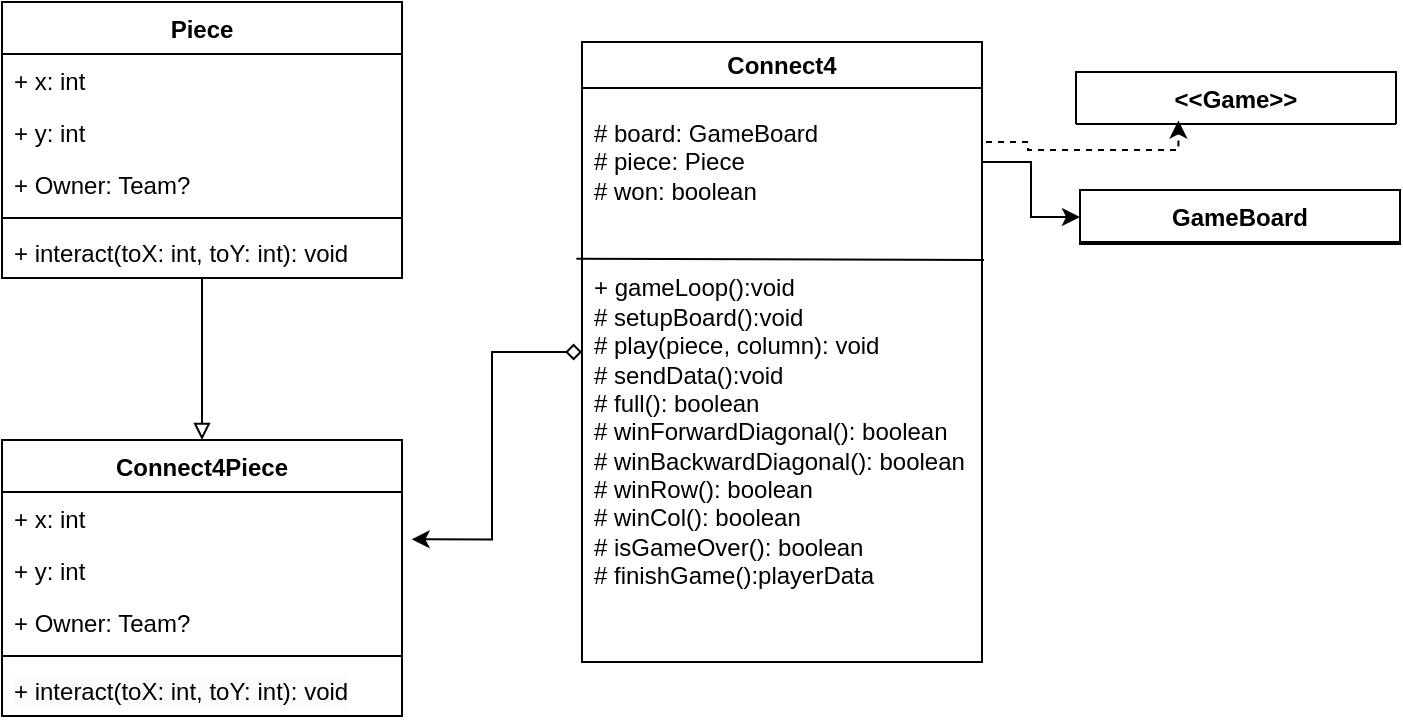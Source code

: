 <mxfile version="26.1.0">
  <diagram name="Page-1" id="iRJKG05oa6qJB1jUG2PJ">
    <mxGraphModel dx="1050" dy="569" grid="0" gridSize="10" guides="1" tooltips="1" connect="1" arrows="1" fold="1" page="1" pageScale="1" pageWidth="850" pageHeight="1100" background="#ffffff" math="0" shadow="0">
      <root>
        <mxCell id="0" />
        <mxCell id="1" parent="0" />
        <mxCell id="XIQzCN5J2Q6xTk-ObfVY-5" value="Connect4" style="swimlane;whiteSpace=wrap;html=1;glass=0;swimlaneLine=1;startSize=23;" parent="1" vertex="1">
          <mxGeometry x="375" y="223" width="200" height="310" as="geometry" />
        </mxCell>
        <mxCell id="XIQzCN5J2Q6xTk-ObfVY-9" value="" style="endArrow=none;html=1;rounded=0;exitX=0.021;exitY=0.88;exitDx=0;exitDy=0;exitPerimeter=0;" parent="XIQzCN5J2Q6xTk-ObfVY-5" edge="1">
          <mxGeometry width="50" height="50" relative="1" as="geometry">
            <mxPoint x="-2.8" y="108.4" as="sourcePoint" />
            <mxPoint x="201" y="109" as="targetPoint" />
          </mxGeometry>
        </mxCell>
        <mxCell id="XIQzCN5J2Q6xTk-ObfVY-6" value="&lt;div&gt;&lt;br&gt;&lt;/div&gt;# board: GameBoard&lt;div&gt;&lt;span style=&quot;background-color: transparent; color: light-dark(rgb(0, 0, 0), rgb(255, 255, 255));&quot;&gt;# piece: Piece&lt;/span&gt;&lt;/div&gt;&lt;div&gt;&lt;span style=&quot;background-color: transparent; color: light-dark(rgb(0, 0, 0), rgb(255, 255, 255));&quot;&gt;# won: boolean&lt;/span&gt;&lt;/div&gt;&lt;div&gt;&lt;div&gt;&lt;br&gt;&lt;/div&gt;&lt;/div&gt;" style="text;align=left;verticalAlign=middle;spacingLeft=4;spacingRight=4;overflow=hidden;points=[[0,0.5],[1,0.5]];portConstraint=eastwest;rotatable=0;whiteSpace=wrap;html=1;" parent="XIQzCN5J2Q6xTk-ObfVY-5" vertex="1">
          <mxGeometry y="10" width="200" height="100" as="geometry" />
        </mxCell>
        <mxCell id="XIQzCN5J2Q6xTk-ObfVY-13" value="&lt;span style=&quot;background-color: transparent; color: light-dark(rgb(0, 0, 0), rgb(255, 255, 255));&quot;&gt;+ gameLoop():void&lt;/span&gt;&lt;br&gt;&lt;span style=&quot;background-color: transparent; color: light-dark(rgb(0, 0, 0), rgb(255, 255, 255));&quot;&gt;# setupBoard():void&lt;/span&gt;&lt;br&gt;&lt;span style=&quot;background-color: transparent; color: light-dark(rgb(0, 0, 0), rgb(255, 255, 255));&quot;&gt;# play(piece, column): void&lt;/span&gt;&lt;div&gt;# sendData():void&lt;br&gt;&lt;span style=&quot;background-color: transparent; color: light-dark(rgb(0, 0, 0), rgb(255, 255, 255));&quot;&gt;# full(): boolean&lt;/span&gt;&lt;br&gt;&lt;span style=&quot;background-color: transparent; color: light-dark(rgb(0, 0, 0), rgb(255, 255, 255));&quot;&gt;# winForwardDiagonal(): boolean&lt;/span&gt;&lt;br&gt;&lt;span style=&quot;background-color: transparent; color: light-dark(rgb(0, 0, 0), rgb(255, 255, 255));&quot;&gt;# winBackwardDiagonal(): boolean&lt;/span&gt;&lt;br&gt;&lt;span style=&quot;background-color: transparent; color: light-dark(rgb(0, 0, 0), rgb(255, 255, 255));&quot;&gt;# winRow(): boolean&lt;/span&gt;&lt;br&gt;&lt;span style=&quot;background-color: transparent; color: light-dark(rgb(0, 0, 0), rgb(255, 255, 255));&quot;&gt;# winCol(): boolean&lt;/span&gt;&lt;br&gt;&lt;span style=&quot;background-color: transparent; color: light-dark(rgb(0, 0, 0), rgb(255, 255, 255));&quot;&gt;# isGameOver(): boolean&lt;/span&gt;&lt;br&gt;&lt;span style=&quot;background-color: transparent; color: light-dark(rgb(0, 0, 0), rgb(255, 255, 255));&quot;&gt;# finishGame():playerData&lt;/span&gt;&lt;/div&gt;" style="text;strokeColor=none;fillColor=none;align=left;verticalAlign=middle;spacingLeft=4;spacingRight=4;overflow=hidden;points=[[0,0.5],[1,0.5]];portConstraint=eastwest;rotatable=0;whiteSpace=wrap;html=1;" parent="XIQzCN5J2Q6xTk-ObfVY-5" vertex="1">
          <mxGeometry y="110" width="200" height="170" as="geometry" />
        </mxCell>
        <mxCell id="XIQzCN5J2Q6xTk-ObfVY-32" style="edgeStyle=orthogonalEdgeStyle;rounded=0;orthogonalLoop=1;jettySize=auto;html=1;entryX=0.5;entryY=0;entryDx=0;entryDy=0;endArrow=block;endFill=0;" parent="1" source="XIQzCN5J2Q6xTk-ObfVY-17" target="XIQzCN5J2Q6xTk-ObfVY-24" edge="1">
          <mxGeometry relative="1" as="geometry" />
        </mxCell>
        <mxCell id="XIQzCN5J2Q6xTk-ObfVY-17" value="Piece" style="swimlane;fontStyle=1;align=center;verticalAlign=top;childLayout=stackLayout;horizontal=1;startSize=26;horizontalStack=0;resizeParent=1;resizeParentMax=0;resizeLast=0;collapsible=1;marginBottom=0;whiteSpace=wrap;html=1;" parent="1" vertex="1">
          <mxGeometry x="85" y="203" width="200" height="138" as="geometry" />
        </mxCell>
        <mxCell id="XIQzCN5J2Q6xTk-ObfVY-18" value="+ x: int" style="text;strokeColor=none;fillColor=none;align=left;verticalAlign=top;spacingLeft=4;spacingRight=4;overflow=hidden;rotatable=0;points=[[0,0.5],[1,0.5]];portConstraint=eastwest;whiteSpace=wrap;html=1;" parent="XIQzCN5J2Q6xTk-ObfVY-17" vertex="1">
          <mxGeometry y="26" width="200" height="26" as="geometry" />
        </mxCell>
        <mxCell id="XIQzCN5J2Q6xTk-ObfVY-19" value="+ y: int" style="text;strokeColor=none;fillColor=none;align=left;verticalAlign=top;spacingLeft=4;spacingRight=4;overflow=hidden;rotatable=0;points=[[0,0.5],[1,0.5]];portConstraint=eastwest;whiteSpace=wrap;html=1;" parent="XIQzCN5J2Q6xTk-ObfVY-17" vertex="1">
          <mxGeometry y="52" width="200" height="26" as="geometry" />
        </mxCell>
        <mxCell id="XIQzCN5J2Q6xTk-ObfVY-20" value="+ Owner: Team?" style="text;strokeColor=none;fillColor=none;align=left;verticalAlign=top;spacingLeft=4;spacingRight=4;overflow=hidden;rotatable=0;points=[[0,0.5],[1,0.5]];portConstraint=eastwest;whiteSpace=wrap;html=1;" parent="XIQzCN5J2Q6xTk-ObfVY-17" vertex="1">
          <mxGeometry y="78" width="200" height="26" as="geometry" />
        </mxCell>
        <mxCell id="XIQzCN5J2Q6xTk-ObfVY-21" value="" style="line;strokeWidth=1;fillColor=none;align=left;verticalAlign=middle;spacingTop=-1;spacingLeft=3;spacingRight=3;rotatable=0;labelPosition=right;points=[];portConstraint=eastwest;strokeColor=inherit;" parent="XIQzCN5J2Q6xTk-ObfVY-17" vertex="1">
          <mxGeometry y="104" width="200" height="8" as="geometry" />
        </mxCell>
        <mxCell id="XIQzCN5J2Q6xTk-ObfVY-22" value="+ interact(toX: int, toY: int): void" style="text;strokeColor=none;fillColor=none;align=left;verticalAlign=top;spacingLeft=4;spacingRight=4;overflow=hidden;rotatable=0;points=[[0,0.5],[1,0.5]];portConstraint=eastwest;whiteSpace=wrap;html=1;" parent="XIQzCN5J2Q6xTk-ObfVY-17" vertex="1">
          <mxGeometry y="112" width="200" height="26" as="geometry" />
        </mxCell>
        <mxCell id="XIQzCN5J2Q6xTk-ObfVY-24" value="Connect4Piece" style="swimlane;fontStyle=1;align=center;verticalAlign=top;childLayout=stackLayout;horizontal=1;startSize=26;horizontalStack=0;resizeParent=1;resizeParentMax=0;resizeLast=0;collapsible=1;marginBottom=0;whiteSpace=wrap;html=1;" parent="1" vertex="1">
          <mxGeometry x="85" y="422" width="200" height="138" as="geometry" />
        </mxCell>
        <mxCell id="XIQzCN5J2Q6xTk-ObfVY-25" value="+ x: int" style="text;strokeColor=none;fillColor=none;align=left;verticalAlign=top;spacingLeft=4;spacingRight=4;overflow=hidden;rotatable=0;points=[[0,0.5],[1,0.5]];portConstraint=eastwest;whiteSpace=wrap;html=1;" parent="XIQzCN5J2Q6xTk-ObfVY-24" vertex="1">
          <mxGeometry y="26" width="200" height="26" as="geometry" />
        </mxCell>
        <mxCell id="XIQzCN5J2Q6xTk-ObfVY-26" value="+ y: int" style="text;strokeColor=none;fillColor=none;align=left;verticalAlign=top;spacingLeft=4;spacingRight=4;overflow=hidden;rotatable=0;points=[[0,0.5],[1,0.5]];portConstraint=eastwest;whiteSpace=wrap;html=1;" parent="XIQzCN5J2Q6xTk-ObfVY-24" vertex="1">
          <mxGeometry y="52" width="200" height="26" as="geometry" />
        </mxCell>
        <mxCell id="XIQzCN5J2Q6xTk-ObfVY-27" value="+ Owner: Team?" style="text;strokeColor=none;fillColor=none;align=left;verticalAlign=top;spacingLeft=4;spacingRight=4;overflow=hidden;rotatable=0;points=[[0,0.5],[1,0.5]];portConstraint=eastwest;whiteSpace=wrap;html=1;" parent="XIQzCN5J2Q6xTk-ObfVY-24" vertex="1">
          <mxGeometry y="78" width="200" height="26" as="geometry" />
        </mxCell>
        <mxCell id="XIQzCN5J2Q6xTk-ObfVY-28" value="" style="line;strokeWidth=1;fillColor=none;align=left;verticalAlign=middle;spacingTop=-1;spacingLeft=3;spacingRight=3;rotatable=0;labelPosition=right;points=[];portConstraint=eastwest;strokeColor=inherit;" parent="XIQzCN5J2Q6xTk-ObfVY-24" vertex="1">
          <mxGeometry y="104" width="200" height="8" as="geometry" />
        </mxCell>
        <mxCell id="XIQzCN5J2Q6xTk-ObfVY-29" value="&lt;span style=&quot;color: rgb(0, 0, 0); font-family: Helvetica; font-size: 12px; font-style: normal; font-variant-ligatures: normal; font-variant-caps: normal; font-weight: 400; letter-spacing: normal; orphans: 2; text-align: left; text-indent: 0px; text-transform: none; widows: 2; word-spacing: 0px; -webkit-text-stroke-width: 0px; white-space: normal; background-color: rgb(251, 251, 251); text-decoration-thickness: initial; text-decoration-style: initial; text-decoration-color: initial; float: none; display: inline !important;&quot;&gt;+ interact(toX: int, toY: int): void&lt;/span&gt;&lt;br style=&quot;forced-color-adjust: none; color: rgb(0, 0, 0); font-family: Helvetica; font-size: 12px; font-style: normal; font-variant-ligatures: normal; font-variant-caps: normal; font-weight: 400; letter-spacing: normal; orphans: 2; text-align: left; text-indent: 0px; text-transform: none; widows: 2; word-spacing: 0px; -webkit-text-stroke-width: 0px; white-space: normal; background-color: rgb(251, 251, 251); text-decoration-thickness: initial; text-decoration-style: initial; text-decoration-color: initial;&quot;&gt;&lt;div&gt;&lt;br/&gt;&lt;/div&gt;" style="text;strokeColor=none;fillColor=none;align=left;verticalAlign=top;spacingLeft=4;spacingRight=4;overflow=hidden;rotatable=0;points=[[0,0.5],[1,0.5]];portConstraint=eastwest;whiteSpace=wrap;html=1;" parent="XIQzCN5J2Q6xTk-ObfVY-24" vertex="1">
          <mxGeometry y="112" width="200" height="26" as="geometry" />
        </mxCell>
        <mxCell id="XIQzCN5J2Q6xTk-ObfVY-31" style="edgeStyle=orthogonalEdgeStyle;rounded=0;orthogonalLoop=1;jettySize=auto;html=1;entryX=1.024;entryY=-0.09;entryDx=0;entryDy=0;entryPerimeter=0;startArrow=diamond;startFill=0;" parent="1" source="XIQzCN5J2Q6xTk-ObfVY-5" target="XIQzCN5J2Q6xTk-ObfVY-26" edge="1">
          <mxGeometry relative="1" as="geometry" />
        </mxCell>
        <mxCell id="ZL9S5b3lupvha-R26AXX-2" value="&amp;lt;&amp;lt;Game&amp;gt;&amp;gt;" style="swimlane;fontStyle=1;align=center;verticalAlign=top;childLayout=stackLayout;horizontal=1;startSize=26;horizontalStack=0;resizeParent=1;resizeParentMax=0;resizeLast=0;collapsible=1;marginBottom=0;whiteSpace=wrap;html=1;" parent="1" vertex="1">
          <mxGeometry x="622" y="238" width="160" height="26" as="geometry" />
        </mxCell>
        <mxCell id="ZL9S5b3lupvha-R26AXX-5" style="edgeStyle=orthogonalEdgeStyle;rounded=0;orthogonalLoop=1;jettySize=auto;html=1;exitX=1;exitY=0.5;exitDx=0;exitDy=0;entryX=0.32;entryY=0.931;entryDx=0;entryDy=0;dashed=1;entryPerimeter=0;" parent="1" source="XIQzCN5J2Q6xTk-ObfVY-6" target="ZL9S5b3lupvha-R26AXX-2" edge="1">
          <mxGeometry relative="1" as="geometry">
            <Array as="points">
              <mxPoint x="575" y="273" />
              <mxPoint x="598" y="273" />
              <mxPoint x="598" y="277" />
              <mxPoint x="673" y="277" />
            </Array>
            <mxPoint x="622" y="277" as="targetPoint" />
          </mxGeometry>
        </mxCell>
        <mxCell id="FhZPToMuPLbfEKKQfpra-1" value="GameBoard" style="swimlane;fontStyle=1;align=center;verticalAlign=top;childLayout=stackLayout;horizontal=1;startSize=26;horizontalStack=0;resizeParent=1;resizeParentMax=0;resizeLast=0;collapsible=1;marginBottom=0;whiteSpace=wrap;html=1;" vertex="1" parent="1">
          <mxGeometry x="624" y="297" width="160" height="27" as="geometry" />
        </mxCell>
        <mxCell id="FhZPToMuPLbfEKKQfpra-2" style="edgeStyle=orthogonalEdgeStyle;rounded=0;orthogonalLoop=1;jettySize=auto;html=1;entryX=0;entryY=0.5;entryDx=0;entryDy=0;" edge="1" parent="1" source="XIQzCN5J2Q6xTk-ObfVY-6" target="FhZPToMuPLbfEKKQfpra-1">
          <mxGeometry relative="1" as="geometry" />
        </mxCell>
      </root>
    </mxGraphModel>
  </diagram>
</mxfile>
